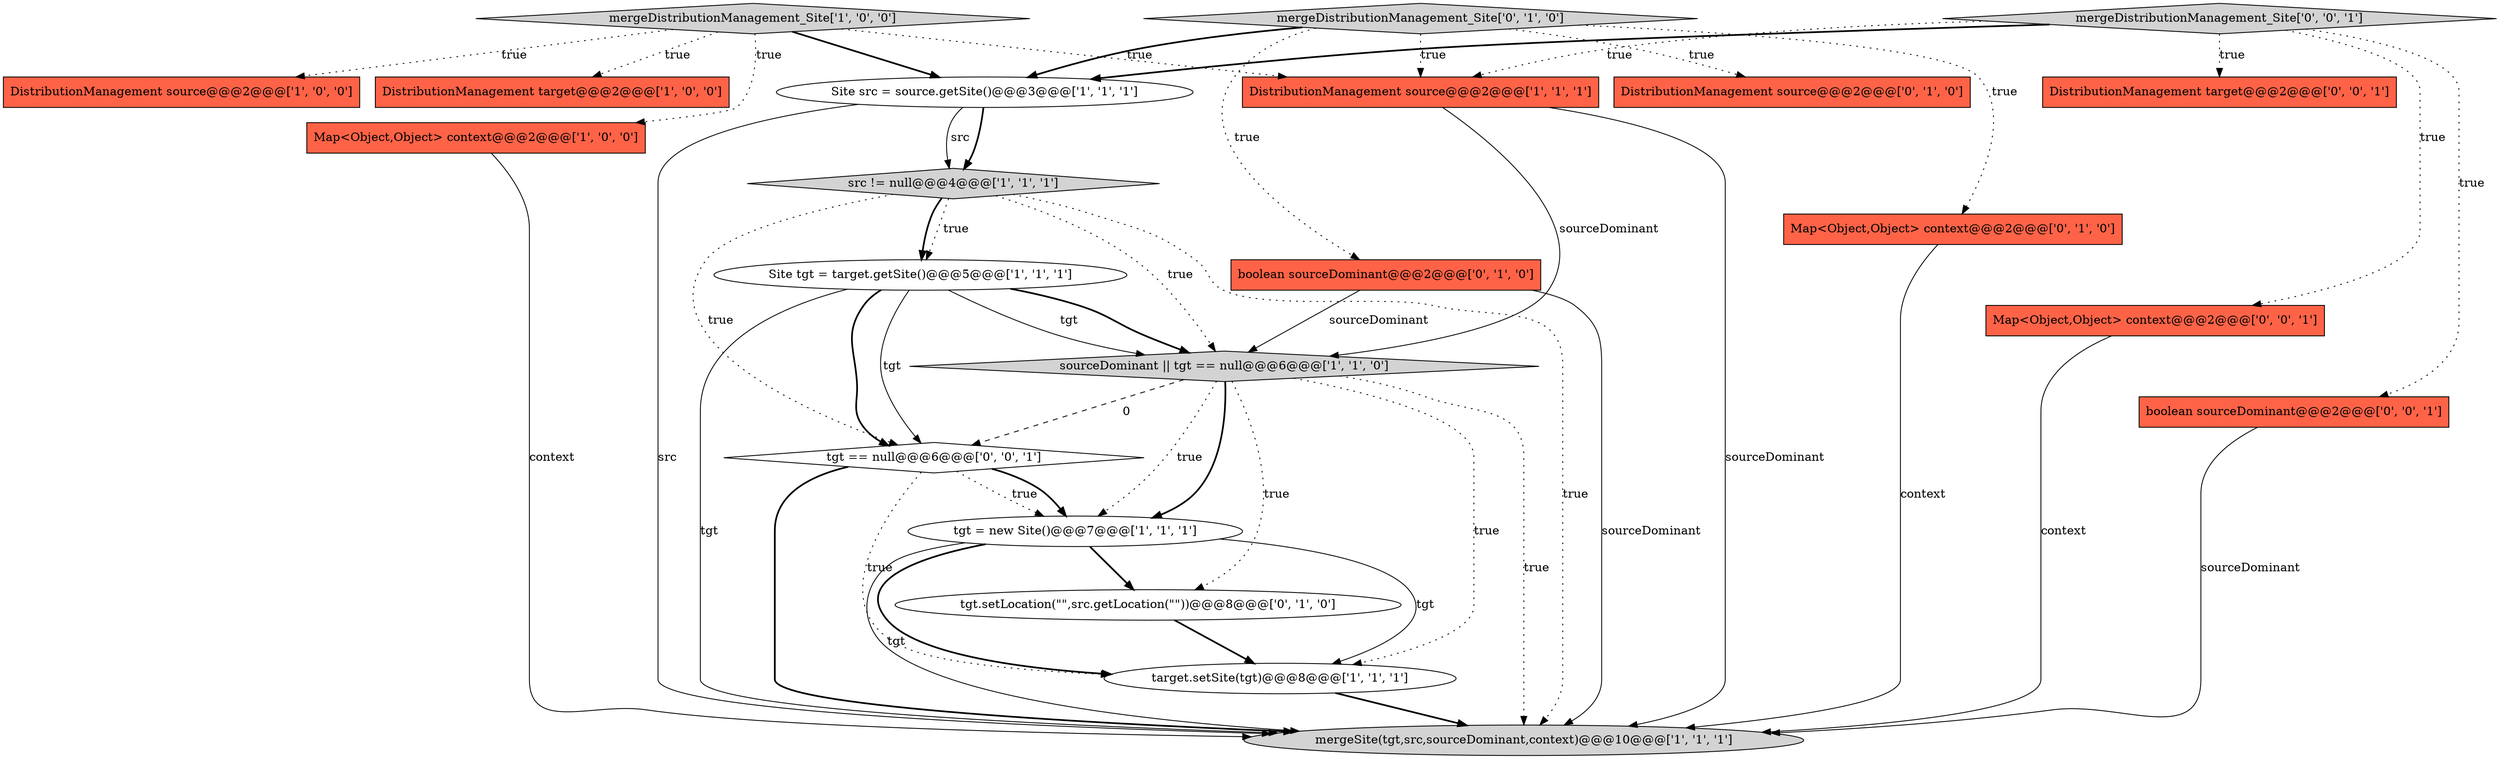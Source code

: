 digraph {
7 [style = filled, label = "target.setSite(tgt)@@@8@@@['1', '1', '1']", fillcolor = white, shape = ellipse image = "AAA0AAABBB1BBB"];
8 [style = filled, label = "sourceDominant || tgt == null@@@6@@@['1', '1', '0']", fillcolor = lightgray, shape = diamond image = "AAA0AAABBB1BBB"];
21 [style = filled, label = "tgt == null@@@6@@@['0', '0', '1']", fillcolor = white, shape = diamond image = "AAA0AAABBB3BBB"];
19 [style = filled, label = "DistributionManagement target@@@2@@@['0', '0', '1']", fillcolor = tomato, shape = box image = "AAA0AAABBB3BBB"];
9 [style = filled, label = "Site src = source.getSite()@@@3@@@['1', '1', '1']", fillcolor = white, shape = ellipse image = "AAA0AAABBB1BBB"];
13 [style = filled, label = "tgt.setLocation(\"\",src.getLocation(\"\"))@@@8@@@['0', '1', '0']", fillcolor = white, shape = ellipse image = "AAA1AAABBB2BBB"];
1 [style = filled, label = "mergeDistributionManagement_Site['1', '0', '0']", fillcolor = lightgray, shape = diamond image = "AAA0AAABBB1BBB"];
15 [style = filled, label = "boolean sourceDominant@@@2@@@['0', '1', '0']", fillcolor = tomato, shape = box image = "AAA0AAABBB2BBB"];
17 [style = filled, label = "Map<Object,Object> context@@@2@@@['0', '0', '1']", fillcolor = tomato, shape = box image = "AAA0AAABBB3BBB"];
4 [style = filled, label = "DistributionManagement source@@@2@@@['1', '0', '0']", fillcolor = tomato, shape = box image = "AAA0AAABBB1BBB"];
14 [style = filled, label = "mergeDistributionManagement_Site['0', '1', '0']", fillcolor = lightgray, shape = diamond image = "AAA0AAABBB2BBB"];
3 [style = filled, label = "DistributionManagement target@@@2@@@['1', '0', '0']", fillcolor = tomato, shape = box image = "AAA0AAABBB1BBB"];
18 [style = filled, label = "mergeDistributionManagement_Site['0', '0', '1']", fillcolor = lightgray, shape = diamond image = "AAA0AAABBB3BBB"];
5 [style = filled, label = "Map<Object,Object> context@@@2@@@['1', '0', '0']", fillcolor = tomato, shape = box image = "AAA0AAABBB1BBB"];
12 [style = filled, label = "DistributionManagement source@@@2@@@['0', '1', '0']", fillcolor = tomato, shape = box image = "AAA0AAABBB2BBB"];
2 [style = filled, label = "src != null@@@4@@@['1', '1', '1']", fillcolor = lightgray, shape = diamond image = "AAA0AAABBB1BBB"];
11 [style = filled, label = "mergeSite(tgt,src,sourceDominant,context)@@@10@@@['1', '1', '1']", fillcolor = lightgray, shape = ellipse image = "AAA0AAABBB1BBB"];
0 [style = filled, label = "tgt = new Site()@@@7@@@['1', '1', '1']", fillcolor = white, shape = ellipse image = "AAA0AAABBB1BBB"];
10 [style = filled, label = "DistributionManagement source@@@2@@@['1', '1', '1']", fillcolor = tomato, shape = box image = "AAA0AAABBB1BBB"];
16 [style = filled, label = "Map<Object,Object> context@@@2@@@['0', '1', '0']", fillcolor = tomato, shape = box image = "AAA0AAABBB2BBB"];
6 [style = filled, label = "Site tgt = target.getSite()@@@5@@@['1', '1', '1']", fillcolor = white, shape = ellipse image = "AAA0AAABBB1BBB"];
20 [style = filled, label = "boolean sourceDominant@@@2@@@['0', '0', '1']", fillcolor = tomato, shape = box image = "AAA0AAABBB3BBB"];
21->0 [style = dotted, label="true"];
21->11 [style = bold, label=""];
2->11 [style = dotted, label="true"];
8->11 [style = dotted, label="true"];
18->20 [style = dotted, label="true"];
13->7 [style = bold, label=""];
1->9 [style = bold, label=""];
10->8 [style = solid, label="sourceDominant"];
8->0 [style = bold, label=""];
2->8 [style = dotted, label="true"];
0->7 [style = bold, label=""];
6->8 [style = solid, label="tgt"];
0->11 [style = solid, label="tgt"];
9->2 [style = bold, label=""];
14->16 [style = dotted, label="true"];
5->11 [style = solid, label="context"];
2->6 [style = dotted, label="true"];
10->11 [style = solid, label="sourceDominant"];
14->9 [style = bold, label=""];
9->2 [style = solid, label="src"];
7->11 [style = bold, label=""];
15->8 [style = solid, label="sourceDominant"];
0->13 [style = bold, label=""];
6->8 [style = bold, label=""];
8->7 [style = dotted, label="true"];
14->12 [style = dotted, label="true"];
0->7 [style = solid, label="tgt"];
2->21 [style = dotted, label="true"];
8->21 [style = dashed, label="0"];
6->21 [style = bold, label=""];
9->11 [style = solid, label="src"];
17->11 [style = solid, label="context"];
18->9 [style = bold, label=""];
1->3 [style = dotted, label="true"];
18->17 [style = dotted, label="true"];
14->15 [style = dotted, label="true"];
1->5 [style = dotted, label="true"];
6->11 [style = solid, label="tgt"];
15->11 [style = solid, label="sourceDominant"];
21->7 [style = dotted, label="true"];
20->11 [style = solid, label="sourceDominant"];
16->11 [style = solid, label="context"];
14->10 [style = dotted, label="true"];
18->19 [style = dotted, label="true"];
2->6 [style = bold, label=""];
18->10 [style = dotted, label="true"];
21->0 [style = bold, label=""];
1->4 [style = dotted, label="true"];
1->10 [style = dotted, label="true"];
6->21 [style = solid, label="tgt"];
8->0 [style = dotted, label="true"];
8->13 [style = dotted, label="true"];
}
